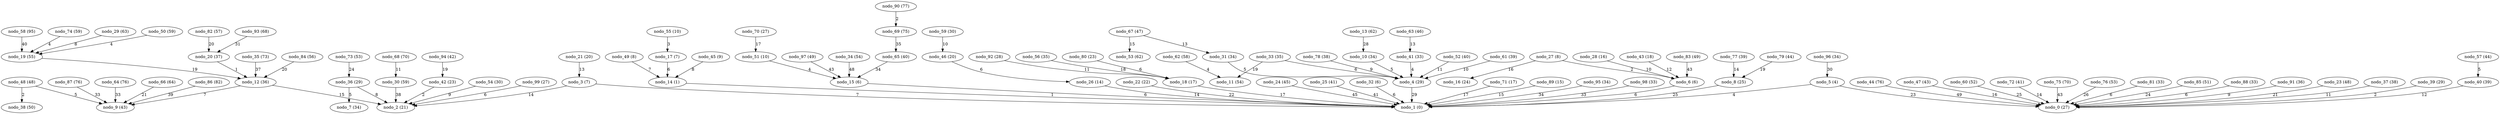 digraph grafoDorogovtsevMendes_n_100_Dijkstra__source_1 {
"nodo_0 (27)";
"nodo_1 (0)";
"nodo_2 (21)";
"nodo_3 (7)";
"nodo_4 (29)";
"nodo_5 (4)";
"nodo_6 (6)";
"nodo_7 (34)";
"nodo_8 (25)";
"nodo_9 (43)";
"nodo_10 (34)";
"nodo_11 (54)";
"nodo_12 (36)";
"nodo_13 (62)";
"nodo_14 (1)";
"nodo_15 (6)";
"nodo_16 (24)";
"nodo_17 (7)";
"nodo_18 (17)";
"nodo_19 (55)";
"nodo_20 (37)";
"nodo_21 (20)";
"nodo_22 (22)";
"nodo_23 (48)";
"nodo_24 (45)";
"nodo_25 (41)";
"nodo_26 (14)";
"nodo_27 (8)";
"nodo_28 (16)";
"nodo_29 (63)";
"nodo_30 (59)";
"nodo_31 (34)";
"nodo_32 (6)";
"nodo_33 (35)";
"nodo_34 (54)";
"nodo_35 (73)";
"nodo_36 (29)";
"nodo_37 (38)";
"nodo_38 (50)";
"nodo_39 (29)";
"nodo_40 (39)";
"nodo_41 (33)";
"nodo_42 (23)";
"nodo_43 (18)";
"nodo_44 (76)";
"nodo_45 (9)";
"nodo_46 (20)";
"nodo_47 (43)";
"nodo_48 (48)";
"nodo_49 (8)";
"nodo_50 (59)";
"nodo_51 (10)";
"nodo_52 (40)";
"nodo_53 (62)";
"nodo_54 (30)";
"nodo_55 (10)";
"nodo_56 (35)";
"nodo_57 (44)";
"nodo_58 (95)";
"nodo_59 (30)";
"nodo_60 (52)";
"nodo_61 (39)";
"nodo_62 (58)";
"nodo_63 (46)";
"nodo_64 (76)";
"nodo_65 (40)";
"nodo_66 (64)";
"nodo_67 (47)";
"nodo_68 (70)";
"nodo_69 (75)";
"nodo_70 (27)";
"nodo_71 (17)";
"nodo_72 (41)";
"nodo_73 (53)";
"nodo_74 (59)";
"nodo_75 (70)";
"nodo_76 (53)";
"nodo_77 (39)";
"nodo_78 (38)";
"nodo_79 (44)";
"nodo_80 (23)";
"nodo_81 (33)";
"nodo_82 (57)";
"nodo_83 (49)";
"nodo_84 (56)";
"nodo_85 (51)";
"nodo_86 (82)";
"nodo_87 (76)";
"nodo_88 (33)";
"nodo_89 (15)";
"nodo_90 (77)";
"nodo_91 (36)";
"nodo_92 (28)";
"nodo_93 (68)";
"nodo_94 (42)";
"nodo_95 (34)";
"nodo_96 (34)";
"nodo_97 (49)";
"nodo_98 (33)";
"nodo_99 (27)";
"nodo_5 (4)" -> "nodo_0 (27)" [label=23 weight=23];
"nodo_3 (7)" -> "nodo_2 (21)" [label=14 weight=14];
"nodo_3 (7)" -> "nodo_1 (0)" [label=7 weight=7];
"nodo_4 (29)" -> "nodo_1 (0)" [label=29 weight=29];
"nodo_5 (4)" -> "nodo_1 (0)" [label=4 weight=4];
"nodo_6 (6)" -> "nodo_1 (0)" [label=6 weight=6];
"nodo_36 (29)" -> "nodo_7 (34)" [label=5 weight=5];
"nodo_8 (25)" -> "nodo_1 (0)" [label=25 weight=25];
"nodo_12 (36)" -> "nodo_9 (43)" [label=7 weight=7];
"nodo_10 (34)" -> "nodo_4 (29)" [label=5 weight=5];
"nodo_33 (35)" -> "nodo_11 (54)" [label=19 weight=19];
"nodo_12 (36)" -> "nodo_2 (21)" [label=15 weight=15];
"nodo_13 (62)" -> "nodo_10 (34)" [label=28 weight=28];
"nodo_14 (1)" -> "nodo_1 (0)" [label=1 weight=1];
"nodo_15 (6)" -> "nodo_1 (0)" [label=6 weight=6];
"nodo_27 (8)" -> "nodo_16 (24)" [label=16 weight=16];
"nodo_17 (7)" -> "nodo_14 (1)" [label=6 weight=6];
"nodo_18 (17)" -> "nodo_1 (0)" [label=17 weight=17];
"nodo_19 (55)" -> "nodo_12 (36)" [label=19 weight=19];
"nodo_20 (37)" -> "nodo_12 (36)" [label=1 weight=1];
"nodo_21 (20)" -> "nodo_3 (7)" [label=13 weight=13];
"nodo_22 (22)" -> "nodo_1 (0)" [label=22 weight=22];
"nodo_23 (48)" -> "nodo_0 (27)" [label=21 weight=21];
"nodo_24 (45)" -> "nodo_1 (0)" [label=45 weight=45];
"nodo_25 (41)" -> "nodo_1 (0)" [label=41 weight=41];
"nodo_26 (14)" -> "nodo_1 (0)" [label=14 weight=14];
"nodo_27 (8)" -> "nodo_6 (6)" [label=2 weight=2];
"nodo_28 (16)" -> "nodo_6 (6)" [label=10 weight=10];
"nodo_29 (63)" -> "nodo_19 (55)" [label=8 weight=8];
"nodo_30 (59)" -> "nodo_2 (21)" [label=38 weight=38];
"nodo_31 (34)" -> "nodo_4 (29)" [label=5 weight=5];
"nodo_32 (6)" -> "nodo_1 (0)" [label=6 weight=6];
"nodo_33 (35)" -> "nodo_4 (29)" [label=6 weight=6];
"nodo_34 (54)" -> "nodo_15 (6)" [label=48 weight=48];
"nodo_35 (73)" -> "nodo_12 (36)" [label=37 weight=37];
"nodo_36 (29)" -> "nodo_2 (21)" [label=8 weight=8];
"nodo_37 (38)" -> "nodo_0 (27)" [label=11 weight=11];
"nodo_48 (48)" -> "nodo_38 (50)" [label=2 weight=2];
"nodo_39 (29)" -> "nodo_0 (27)" [label=2 weight=2];
"nodo_40 (39)" -> "nodo_0 (27)" [label=12 weight=12];
"nodo_41 (33)" -> "nodo_4 (29)" [label=4 weight=4];
"nodo_42 (23)" -> "nodo_2 (21)" [label=2 weight=2];
"nodo_43 (18)" -> "nodo_6 (6)" [label=12 weight=12];
"nodo_44 (76)" -> "nodo_0 (27)" [label=49 weight=49];
"nodo_45 (9)" -> "nodo_14 (1)" [label=8 weight=8];
"nodo_46 (20)" -> "nodo_26 (14)" [label=6 weight=6];
"nodo_47 (43)" -> "nodo_0 (27)" [label=16 weight=16];
"nodo_48 (48)" -> "nodo_9 (43)" [label=5 weight=5];
"nodo_49 (8)" -> "nodo_14 (1)" [label=7 weight=7];
"nodo_50 (59)" -> "nodo_19 (55)" [label=4 weight=4];
"nodo_51 (10)" -> "nodo_15 (6)" [label=4 weight=4];
"nodo_52 (40)" -> "nodo_4 (29)" [label=11 weight=11];
"nodo_67 (47)" -> "nodo_53 (62)" [label=15 weight=15];
"nodo_54 (30)" -> "nodo_2 (21)" [label=9 weight=9];
"nodo_55 (10)" -> "nodo_17 (7)" [label=3 weight=3];
"nodo_56 (35)" -> "nodo_18 (17)" [label=18 weight=18];
"nodo_57 (44)" -> "nodo_40 (39)" [label=5 weight=5];
"nodo_58 (95)" -> "nodo_19 (55)" [label=40 weight=40];
"nodo_59 (30)" -> "nodo_46 (20)" [label=10 weight=10];
"nodo_60 (52)" -> "nodo_0 (27)" [label=25 weight=25];
"nodo_61 (39)" -> "nodo_4 (29)" [label=10 weight=10];
"nodo_62 (58)" -> "nodo_11 (54)" [label=4 weight=4];
"nodo_63 (46)" -> "nodo_41 (33)" [label=13 weight=13];
"nodo_64 (76)" -> "nodo_9 (43)" [label=33 weight=33];
"nodo_65 (40)" -> "nodo_15 (6)" [label=34 weight=34];
"nodo_66 (64)" -> "nodo_9 (43)" [label=21 weight=21];
"nodo_67 (47)" -> "nodo_31 (34)" [label=13 weight=13];
"nodo_68 (70)" -> "nodo_30 (59)" [label=11 weight=11];
"nodo_69 (75)" -> "nodo_65 (40)" [label=35 weight=35];
"nodo_70 (27)" -> "nodo_51 (10)" [label=17 weight=17];
"nodo_71 (17)" -> "nodo_1 (0)" [label=17 weight=17];
"nodo_72 (41)" -> "nodo_0 (27)" [label=14 weight=14];
"nodo_73 (53)" -> "nodo_36 (29)" [label=24 weight=24];
"nodo_74 (59)" -> "nodo_19 (55)" [label=4 weight=4];
"nodo_75 (70)" -> "nodo_0 (27)" [label=43 weight=43];
"nodo_76 (53)" -> "nodo_0 (27)" [label=26 weight=26];
"nodo_77 (39)" -> "nodo_8 (25)" [label=14 weight=14];
"nodo_78 (38)" -> "nodo_4 (29)" [label=9 weight=9];
"nodo_79 (44)" -> "nodo_8 (25)" [label=19 weight=19];
"nodo_80 (23)" -> "nodo_18 (17)" [label=6 weight=6];
"nodo_81 (33)" -> "nodo_0 (27)" [label=6 weight=6];
"nodo_82 (57)" -> "nodo_20 (37)" [label=20 weight=20];
"nodo_83 (49)" -> "nodo_6 (6)" [label=43 weight=43];
"nodo_84 (56)" -> "nodo_12 (36)" [label=20 weight=20];
"nodo_85 (51)" -> "nodo_0 (27)" [label=24 weight=24];
"nodo_86 (82)" -> "nodo_9 (43)" [label=39 weight=39];
"nodo_87 (76)" -> "nodo_9 (43)" [label=33 weight=33];
"nodo_88 (33)" -> "nodo_0 (27)" [label=6 weight=6];
"nodo_89 (15)" -> "nodo_1 (0)" [label=15 weight=15];
"nodo_90 (77)" -> "nodo_69 (75)" [label=2 weight=2];
"nodo_91 (36)" -> "nodo_0 (27)" [label=9 weight=9];
"nodo_92 (28)" -> "nodo_18 (17)" [label=11 weight=11];
"nodo_93 (68)" -> "nodo_20 (37)" [label=31 weight=31];
"nodo_94 (42)" -> "nodo_42 (23)" [label=19 weight=19];
"nodo_95 (34)" -> "nodo_1 (0)" [label=34 weight=34];
"nodo_96 (34)" -> "nodo_5 (4)" [label=30 weight=30];
"nodo_97 (49)" -> "nodo_15 (6)" [label=43 weight=43];
"nodo_98 (33)" -> "nodo_1 (0)" [label=33 weight=33];
"nodo_99 (27)" -> "nodo_2 (21)" [label=6 weight=6];
}